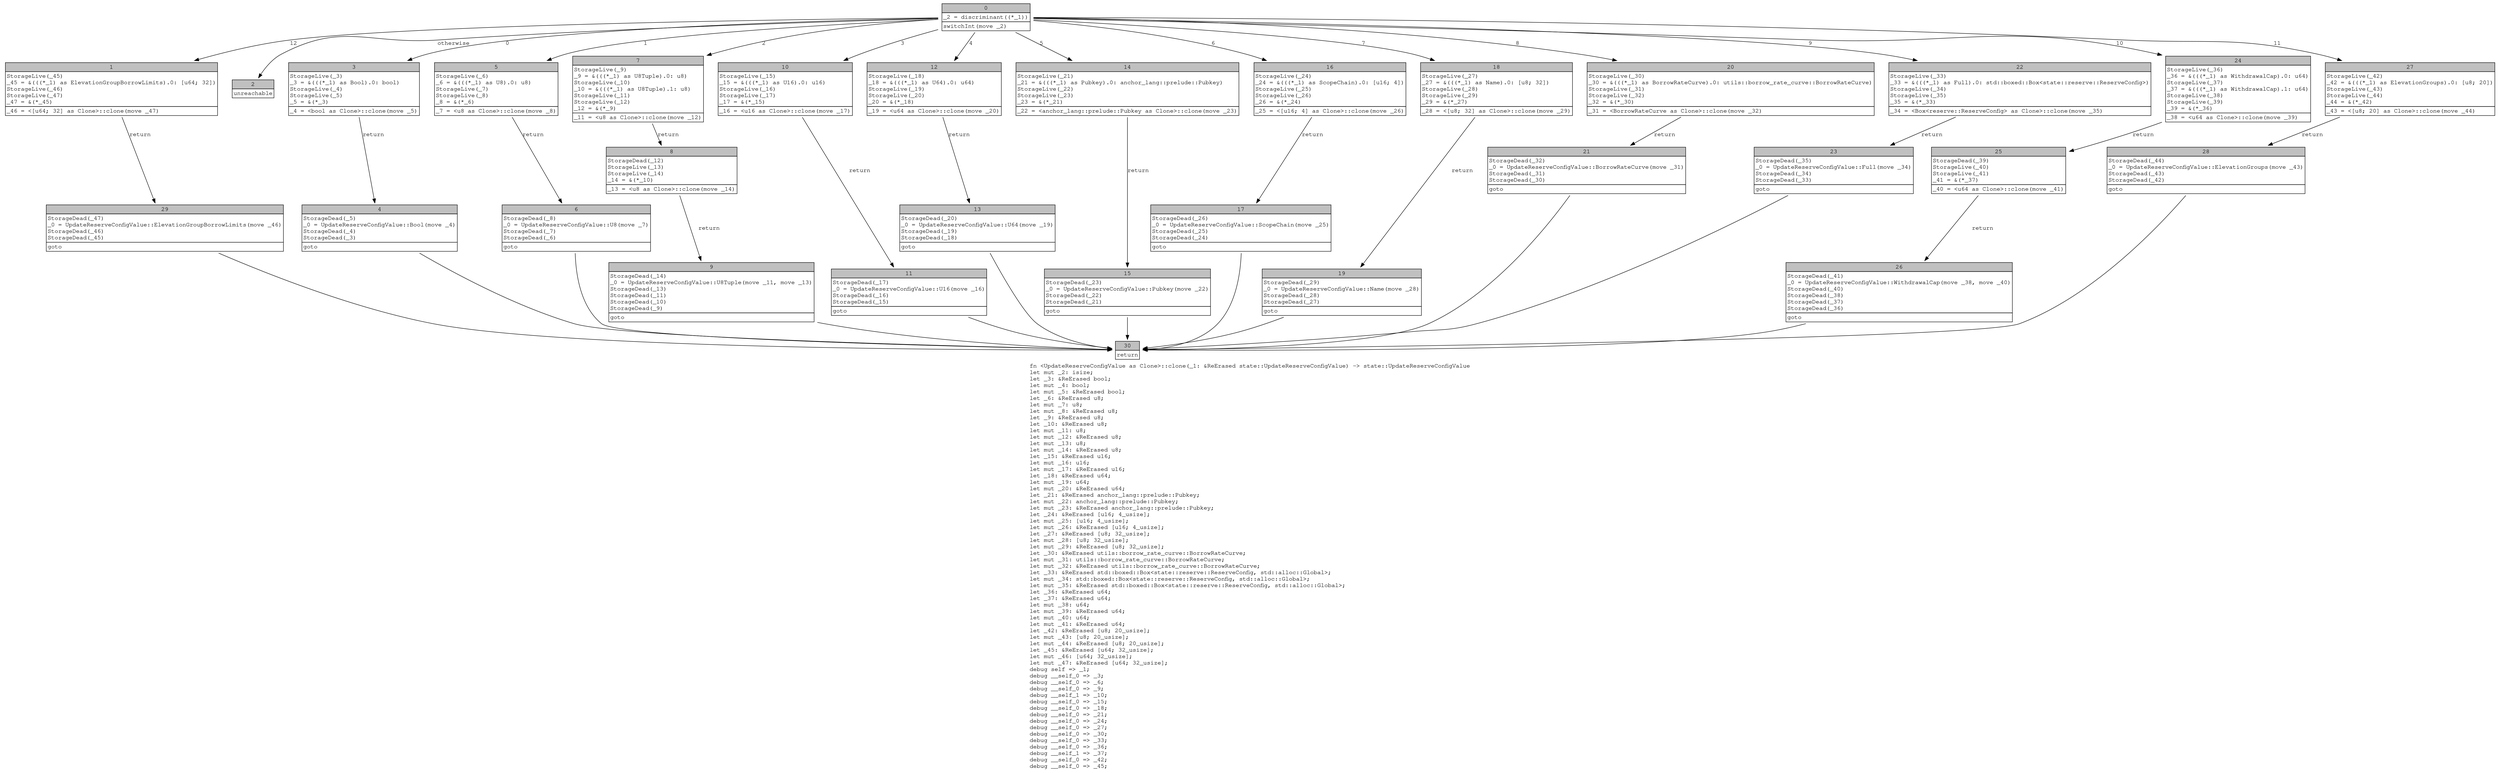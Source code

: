 digraph Mir_0_10773 {
    graph [fontname="Courier, monospace"];
    node [fontname="Courier, monospace"];
    edge [fontname="Courier, monospace"];
    label=<fn &lt;UpdateReserveConfigValue as Clone&gt;::clone(_1: &amp;ReErased state::UpdateReserveConfigValue) -&gt; state::UpdateReserveConfigValue<br align="left"/>let mut _2: isize;<br align="left"/>let _3: &amp;ReErased bool;<br align="left"/>let mut _4: bool;<br align="left"/>let mut _5: &amp;ReErased bool;<br align="left"/>let _6: &amp;ReErased u8;<br align="left"/>let mut _7: u8;<br align="left"/>let mut _8: &amp;ReErased u8;<br align="left"/>let _9: &amp;ReErased u8;<br align="left"/>let _10: &amp;ReErased u8;<br align="left"/>let mut _11: u8;<br align="left"/>let mut _12: &amp;ReErased u8;<br align="left"/>let mut _13: u8;<br align="left"/>let mut _14: &amp;ReErased u8;<br align="left"/>let _15: &amp;ReErased u16;<br align="left"/>let mut _16: u16;<br align="left"/>let mut _17: &amp;ReErased u16;<br align="left"/>let _18: &amp;ReErased u64;<br align="left"/>let mut _19: u64;<br align="left"/>let mut _20: &amp;ReErased u64;<br align="left"/>let _21: &amp;ReErased anchor_lang::prelude::Pubkey;<br align="left"/>let mut _22: anchor_lang::prelude::Pubkey;<br align="left"/>let mut _23: &amp;ReErased anchor_lang::prelude::Pubkey;<br align="left"/>let _24: &amp;ReErased [u16; 4_usize];<br align="left"/>let mut _25: [u16; 4_usize];<br align="left"/>let mut _26: &amp;ReErased [u16; 4_usize];<br align="left"/>let _27: &amp;ReErased [u8; 32_usize];<br align="left"/>let mut _28: [u8; 32_usize];<br align="left"/>let mut _29: &amp;ReErased [u8; 32_usize];<br align="left"/>let _30: &amp;ReErased utils::borrow_rate_curve::BorrowRateCurve;<br align="left"/>let mut _31: utils::borrow_rate_curve::BorrowRateCurve;<br align="left"/>let mut _32: &amp;ReErased utils::borrow_rate_curve::BorrowRateCurve;<br align="left"/>let _33: &amp;ReErased std::boxed::Box&lt;state::reserve::ReserveConfig, std::alloc::Global&gt;;<br align="left"/>let mut _34: std::boxed::Box&lt;state::reserve::ReserveConfig, std::alloc::Global&gt;;<br align="left"/>let mut _35: &amp;ReErased std::boxed::Box&lt;state::reserve::ReserveConfig, std::alloc::Global&gt;;<br align="left"/>let _36: &amp;ReErased u64;<br align="left"/>let _37: &amp;ReErased u64;<br align="left"/>let mut _38: u64;<br align="left"/>let mut _39: &amp;ReErased u64;<br align="left"/>let mut _40: u64;<br align="left"/>let mut _41: &amp;ReErased u64;<br align="left"/>let _42: &amp;ReErased [u8; 20_usize];<br align="left"/>let mut _43: [u8; 20_usize];<br align="left"/>let mut _44: &amp;ReErased [u8; 20_usize];<br align="left"/>let _45: &amp;ReErased [u64; 32_usize];<br align="left"/>let mut _46: [u64; 32_usize];<br align="left"/>let mut _47: &amp;ReErased [u64; 32_usize];<br align="left"/>debug self =&gt; _1;<br align="left"/>debug __self_0 =&gt; _3;<br align="left"/>debug __self_0 =&gt; _6;<br align="left"/>debug __self_0 =&gt; _9;<br align="left"/>debug __self_1 =&gt; _10;<br align="left"/>debug __self_0 =&gt; _15;<br align="left"/>debug __self_0 =&gt; _18;<br align="left"/>debug __self_0 =&gt; _21;<br align="left"/>debug __self_0 =&gt; _24;<br align="left"/>debug __self_0 =&gt; _27;<br align="left"/>debug __self_0 =&gt; _30;<br align="left"/>debug __self_0 =&gt; _33;<br align="left"/>debug __self_0 =&gt; _36;<br align="left"/>debug __self_1 =&gt; _37;<br align="left"/>debug __self_0 =&gt; _42;<br align="left"/>debug __self_0 =&gt; _45;<br align="left"/>>;
    bb0__0_10773 [shape="none", label=<<table border="0" cellborder="1" cellspacing="0"><tr><td bgcolor="gray" align="center" colspan="1">0</td></tr><tr><td align="left" balign="left">_2 = discriminant((*_1))<br/></td></tr><tr><td align="left">switchInt(move _2)</td></tr></table>>];
    bb1__0_10773 [shape="none", label=<<table border="0" cellborder="1" cellspacing="0"><tr><td bgcolor="gray" align="center" colspan="1">1</td></tr><tr><td align="left" balign="left">StorageLive(_45)<br/>_45 = &amp;(((*_1) as ElevationGroupBorrowLimits).0: [u64; 32])<br/>StorageLive(_46)<br/>StorageLive(_47)<br/>_47 = &amp;(*_45)<br/></td></tr><tr><td align="left">_46 = &lt;[u64; 32] as Clone&gt;::clone(move _47)</td></tr></table>>];
    bb2__0_10773 [shape="none", label=<<table border="0" cellborder="1" cellspacing="0"><tr><td bgcolor="gray" align="center" colspan="1">2</td></tr><tr><td align="left">unreachable</td></tr></table>>];
    bb3__0_10773 [shape="none", label=<<table border="0" cellborder="1" cellspacing="0"><tr><td bgcolor="gray" align="center" colspan="1">3</td></tr><tr><td align="left" balign="left">StorageLive(_3)<br/>_3 = &amp;(((*_1) as Bool).0: bool)<br/>StorageLive(_4)<br/>StorageLive(_5)<br/>_5 = &amp;(*_3)<br/></td></tr><tr><td align="left">_4 = &lt;bool as Clone&gt;::clone(move _5)</td></tr></table>>];
    bb4__0_10773 [shape="none", label=<<table border="0" cellborder="1" cellspacing="0"><tr><td bgcolor="gray" align="center" colspan="1">4</td></tr><tr><td align="left" balign="left">StorageDead(_5)<br/>_0 = UpdateReserveConfigValue::Bool(move _4)<br/>StorageDead(_4)<br/>StorageDead(_3)<br/></td></tr><tr><td align="left">goto</td></tr></table>>];
    bb5__0_10773 [shape="none", label=<<table border="0" cellborder="1" cellspacing="0"><tr><td bgcolor="gray" align="center" colspan="1">5</td></tr><tr><td align="left" balign="left">StorageLive(_6)<br/>_6 = &amp;(((*_1) as U8).0: u8)<br/>StorageLive(_7)<br/>StorageLive(_8)<br/>_8 = &amp;(*_6)<br/></td></tr><tr><td align="left">_7 = &lt;u8 as Clone&gt;::clone(move _8)</td></tr></table>>];
    bb6__0_10773 [shape="none", label=<<table border="0" cellborder="1" cellspacing="0"><tr><td bgcolor="gray" align="center" colspan="1">6</td></tr><tr><td align="left" balign="left">StorageDead(_8)<br/>_0 = UpdateReserveConfigValue::U8(move _7)<br/>StorageDead(_7)<br/>StorageDead(_6)<br/></td></tr><tr><td align="left">goto</td></tr></table>>];
    bb7__0_10773 [shape="none", label=<<table border="0" cellborder="1" cellspacing="0"><tr><td bgcolor="gray" align="center" colspan="1">7</td></tr><tr><td align="left" balign="left">StorageLive(_9)<br/>_9 = &amp;(((*_1) as U8Tuple).0: u8)<br/>StorageLive(_10)<br/>_10 = &amp;(((*_1) as U8Tuple).1: u8)<br/>StorageLive(_11)<br/>StorageLive(_12)<br/>_12 = &amp;(*_9)<br/></td></tr><tr><td align="left">_11 = &lt;u8 as Clone&gt;::clone(move _12)</td></tr></table>>];
    bb8__0_10773 [shape="none", label=<<table border="0" cellborder="1" cellspacing="0"><tr><td bgcolor="gray" align="center" colspan="1">8</td></tr><tr><td align="left" balign="left">StorageDead(_12)<br/>StorageLive(_13)<br/>StorageLive(_14)<br/>_14 = &amp;(*_10)<br/></td></tr><tr><td align="left">_13 = &lt;u8 as Clone&gt;::clone(move _14)</td></tr></table>>];
    bb9__0_10773 [shape="none", label=<<table border="0" cellborder="1" cellspacing="0"><tr><td bgcolor="gray" align="center" colspan="1">9</td></tr><tr><td align="left" balign="left">StorageDead(_14)<br/>_0 = UpdateReserveConfigValue::U8Tuple(move _11, move _13)<br/>StorageDead(_13)<br/>StorageDead(_11)<br/>StorageDead(_10)<br/>StorageDead(_9)<br/></td></tr><tr><td align="left">goto</td></tr></table>>];
    bb10__0_10773 [shape="none", label=<<table border="0" cellborder="1" cellspacing="0"><tr><td bgcolor="gray" align="center" colspan="1">10</td></tr><tr><td align="left" balign="left">StorageLive(_15)<br/>_15 = &amp;(((*_1) as U16).0: u16)<br/>StorageLive(_16)<br/>StorageLive(_17)<br/>_17 = &amp;(*_15)<br/></td></tr><tr><td align="left">_16 = &lt;u16 as Clone&gt;::clone(move _17)</td></tr></table>>];
    bb11__0_10773 [shape="none", label=<<table border="0" cellborder="1" cellspacing="0"><tr><td bgcolor="gray" align="center" colspan="1">11</td></tr><tr><td align="left" balign="left">StorageDead(_17)<br/>_0 = UpdateReserveConfigValue::U16(move _16)<br/>StorageDead(_16)<br/>StorageDead(_15)<br/></td></tr><tr><td align="left">goto</td></tr></table>>];
    bb12__0_10773 [shape="none", label=<<table border="0" cellborder="1" cellspacing="0"><tr><td bgcolor="gray" align="center" colspan="1">12</td></tr><tr><td align="left" balign="left">StorageLive(_18)<br/>_18 = &amp;(((*_1) as U64).0: u64)<br/>StorageLive(_19)<br/>StorageLive(_20)<br/>_20 = &amp;(*_18)<br/></td></tr><tr><td align="left">_19 = &lt;u64 as Clone&gt;::clone(move _20)</td></tr></table>>];
    bb13__0_10773 [shape="none", label=<<table border="0" cellborder="1" cellspacing="0"><tr><td bgcolor="gray" align="center" colspan="1">13</td></tr><tr><td align="left" balign="left">StorageDead(_20)<br/>_0 = UpdateReserveConfigValue::U64(move _19)<br/>StorageDead(_19)<br/>StorageDead(_18)<br/></td></tr><tr><td align="left">goto</td></tr></table>>];
    bb14__0_10773 [shape="none", label=<<table border="0" cellborder="1" cellspacing="0"><tr><td bgcolor="gray" align="center" colspan="1">14</td></tr><tr><td align="left" balign="left">StorageLive(_21)<br/>_21 = &amp;(((*_1) as Pubkey).0: anchor_lang::prelude::Pubkey)<br/>StorageLive(_22)<br/>StorageLive(_23)<br/>_23 = &amp;(*_21)<br/></td></tr><tr><td align="left">_22 = &lt;anchor_lang::prelude::Pubkey as Clone&gt;::clone(move _23)</td></tr></table>>];
    bb15__0_10773 [shape="none", label=<<table border="0" cellborder="1" cellspacing="0"><tr><td bgcolor="gray" align="center" colspan="1">15</td></tr><tr><td align="left" balign="left">StorageDead(_23)<br/>_0 = UpdateReserveConfigValue::Pubkey(move _22)<br/>StorageDead(_22)<br/>StorageDead(_21)<br/></td></tr><tr><td align="left">goto</td></tr></table>>];
    bb16__0_10773 [shape="none", label=<<table border="0" cellborder="1" cellspacing="0"><tr><td bgcolor="gray" align="center" colspan="1">16</td></tr><tr><td align="left" balign="left">StorageLive(_24)<br/>_24 = &amp;(((*_1) as ScopeChain).0: [u16; 4])<br/>StorageLive(_25)<br/>StorageLive(_26)<br/>_26 = &amp;(*_24)<br/></td></tr><tr><td align="left">_25 = &lt;[u16; 4] as Clone&gt;::clone(move _26)</td></tr></table>>];
    bb17__0_10773 [shape="none", label=<<table border="0" cellborder="1" cellspacing="0"><tr><td bgcolor="gray" align="center" colspan="1">17</td></tr><tr><td align="left" balign="left">StorageDead(_26)<br/>_0 = UpdateReserveConfigValue::ScopeChain(move _25)<br/>StorageDead(_25)<br/>StorageDead(_24)<br/></td></tr><tr><td align="left">goto</td></tr></table>>];
    bb18__0_10773 [shape="none", label=<<table border="0" cellborder="1" cellspacing="0"><tr><td bgcolor="gray" align="center" colspan="1">18</td></tr><tr><td align="left" balign="left">StorageLive(_27)<br/>_27 = &amp;(((*_1) as Name).0: [u8; 32])<br/>StorageLive(_28)<br/>StorageLive(_29)<br/>_29 = &amp;(*_27)<br/></td></tr><tr><td align="left">_28 = &lt;[u8; 32] as Clone&gt;::clone(move _29)</td></tr></table>>];
    bb19__0_10773 [shape="none", label=<<table border="0" cellborder="1" cellspacing="0"><tr><td bgcolor="gray" align="center" colspan="1">19</td></tr><tr><td align="left" balign="left">StorageDead(_29)<br/>_0 = UpdateReserveConfigValue::Name(move _28)<br/>StorageDead(_28)<br/>StorageDead(_27)<br/></td></tr><tr><td align="left">goto</td></tr></table>>];
    bb20__0_10773 [shape="none", label=<<table border="0" cellborder="1" cellspacing="0"><tr><td bgcolor="gray" align="center" colspan="1">20</td></tr><tr><td align="left" balign="left">StorageLive(_30)<br/>_30 = &amp;(((*_1) as BorrowRateCurve).0: utils::borrow_rate_curve::BorrowRateCurve)<br/>StorageLive(_31)<br/>StorageLive(_32)<br/>_32 = &amp;(*_30)<br/></td></tr><tr><td align="left">_31 = &lt;BorrowRateCurve as Clone&gt;::clone(move _32)</td></tr></table>>];
    bb21__0_10773 [shape="none", label=<<table border="0" cellborder="1" cellspacing="0"><tr><td bgcolor="gray" align="center" colspan="1">21</td></tr><tr><td align="left" balign="left">StorageDead(_32)<br/>_0 = UpdateReserveConfigValue::BorrowRateCurve(move _31)<br/>StorageDead(_31)<br/>StorageDead(_30)<br/></td></tr><tr><td align="left">goto</td></tr></table>>];
    bb22__0_10773 [shape="none", label=<<table border="0" cellborder="1" cellspacing="0"><tr><td bgcolor="gray" align="center" colspan="1">22</td></tr><tr><td align="left" balign="left">StorageLive(_33)<br/>_33 = &amp;(((*_1) as Full).0: std::boxed::Box&lt;state::reserve::ReserveConfig&gt;)<br/>StorageLive(_34)<br/>StorageLive(_35)<br/>_35 = &amp;(*_33)<br/></td></tr><tr><td align="left">_34 = &lt;Box&lt;reserve::ReserveConfig&gt; as Clone&gt;::clone(move _35)</td></tr></table>>];
    bb23__0_10773 [shape="none", label=<<table border="0" cellborder="1" cellspacing="0"><tr><td bgcolor="gray" align="center" colspan="1">23</td></tr><tr><td align="left" balign="left">StorageDead(_35)<br/>_0 = UpdateReserveConfigValue::Full(move _34)<br/>StorageDead(_34)<br/>StorageDead(_33)<br/></td></tr><tr><td align="left">goto</td></tr></table>>];
    bb24__0_10773 [shape="none", label=<<table border="0" cellborder="1" cellspacing="0"><tr><td bgcolor="gray" align="center" colspan="1">24</td></tr><tr><td align="left" balign="left">StorageLive(_36)<br/>_36 = &amp;(((*_1) as WithdrawalCap).0: u64)<br/>StorageLive(_37)<br/>_37 = &amp;(((*_1) as WithdrawalCap).1: u64)<br/>StorageLive(_38)<br/>StorageLive(_39)<br/>_39 = &amp;(*_36)<br/></td></tr><tr><td align="left">_38 = &lt;u64 as Clone&gt;::clone(move _39)</td></tr></table>>];
    bb25__0_10773 [shape="none", label=<<table border="0" cellborder="1" cellspacing="0"><tr><td bgcolor="gray" align="center" colspan="1">25</td></tr><tr><td align="left" balign="left">StorageDead(_39)<br/>StorageLive(_40)<br/>StorageLive(_41)<br/>_41 = &amp;(*_37)<br/></td></tr><tr><td align="left">_40 = &lt;u64 as Clone&gt;::clone(move _41)</td></tr></table>>];
    bb26__0_10773 [shape="none", label=<<table border="0" cellborder="1" cellspacing="0"><tr><td bgcolor="gray" align="center" colspan="1">26</td></tr><tr><td align="left" balign="left">StorageDead(_41)<br/>_0 = UpdateReserveConfigValue::WithdrawalCap(move _38, move _40)<br/>StorageDead(_40)<br/>StorageDead(_38)<br/>StorageDead(_37)<br/>StorageDead(_36)<br/></td></tr><tr><td align="left">goto</td></tr></table>>];
    bb27__0_10773 [shape="none", label=<<table border="0" cellborder="1" cellspacing="0"><tr><td bgcolor="gray" align="center" colspan="1">27</td></tr><tr><td align="left" balign="left">StorageLive(_42)<br/>_42 = &amp;(((*_1) as ElevationGroups).0: [u8; 20])<br/>StorageLive(_43)<br/>StorageLive(_44)<br/>_44 = &amp;(*_42)<br/></td></tr><tr><td align="left">_43 = &lt;[u8; 20] as Clone&gt;::clone(move _44)</td></tr></table>>];
    bb28__0_10773 [shape="none", label=<<table border="0" cellborder="1" cellspacing="0"><tr><td bgcolor="gray" align="center" colspan="1">28</td></tr><tr><td align="left" balign="left">StorageDead(_44)<br/>_0 = UpdateReserveConfigValue::ElevationGroups(move _43)<br/>StorageDead(_43)<br/>StorageDead(_42)<br/></td></tr><tr><td align="left">goto</td></tr></table>>];
    bb29__0_10773 [shape="none", label=<<table border="0" cellborder="1" cellspacing="0"><tr><td bgcolor="gray" align="center" colspan="1">29</td></tr><tr><td align="left" balign="left">StorageDead(_47)<br/>_0 = UpdateReserveConfigValue::ElevationGroupBorrowLimits(move _46)<br/>StorageDead(_46)<br/>StorageDead(_45)<br/></td></tr><tr><td align="left">goto</td></tr></table>>];
    bb30__0_10773 [shape="none", label=<<table border="0" cellborder="1" cellspacing="0"><tr><td bgcolor="gray" align="center" colspan="1">30</td></tr><tr><td align="left">return</td></tr></table>>];
    bb0__0_10773 -> bb3__0_10773 [label="0"];
    bb0__0_10773 -> bb5__0_10773 [label="1"];
    bb0__0_10773 -> bb7__0_10773 [label="2"];
    bb0__0_10773 -> bb10__0_10773 [label="3"];
    bb0__0_10773 -> bb12__0_10773 [label="4"];
    bb0__0_10773 -> bb14__0_10773 [label="5"];
    bb0__0_10773 -> bb16__0_10773 [label="6"];
    bb0__0_10773 -> bb18__0_10773 [label="7"];
    bb0__0_10773 -> bb20__0_10773 [label="8"];
    bb0__0_10773 -> bb22__0_10773 [label="9"];
    bb0__0_10773 -> bb24__0_10773 [label="10"];
    bb0__0_10773 -> bb27__0_10773 [label="11"];
    bb0__0_10773 -> bb1__0_10773 [label="12"];
    bb0__0_10773 -> bb2__0_10773 [label="otherwise"];
    bb1__0_10773 -> bb29__0_10773 [label="return"];
    bb3__0_10773 -> bb4__0_10773 [label="return"];
    bb4__0_10773 -> bb30__0_10773 [label=""];
    bb5__0_10773 -> bb6__0_10773 [label="return"];
    bb6__0_10773 -> bb30__0_10773 [label=""];
    bb7__0_10773 -> bb8__0_10773 [label="return"];
    bb8__0_10773 -> bb9__0_10773 [label="return"];
    bb9__0_10773 -> bb30__0_10773 [label=""];
    bb10__0_10773 -> bb11__0_10773 [label="return"];
    bb11__0_10773 -> bb30__0_10773 [label=""];
    bb12__0_10773 -> bb13__0_10773 [label="return"];
    bb13__0_10773 -> bb30__0_10773 [label=""];
    bb14__0_10773 -> bb15__0_10773 [label="return"];
    bb15__0_10773 -> bb30__0_10773 [label=""];
    bb16__0_10773 -> bb17__0_10773 [label="return"];
    bb17__0_10773 -> bb30__0_10773 [label=""];
    bb18__0_10773 -> bb19__0_10773 [label="return"];
    bb19__0_10773 -> bb30__0_10773 [label=""];
    bb20__0_10773 -> bb21__0_10773 [label="return"];
    bb21__0_10773 -> bb30__0_10773 [label=""];
    bb22__0_10773 -> bb23__0_10773 [label="return"];
    bb23__0_10773 -> bb30__0_10773 [label=""];
    bb24__0_10773 -> bb25__0_10773 [label="return"];
    bb25__0_10773 -> bb26__0_10773 [label="return"];
    bb26__0_10773 -> bb30__0_10773 [label=""];
    bb27__0_10773 -> bb28__0_10773 [label="return"];
    bb28__0_10773 -> bb30__0_10773 [label=""];
    bb29__0_10773 -> bb30__0_10773 [label=""];
}
